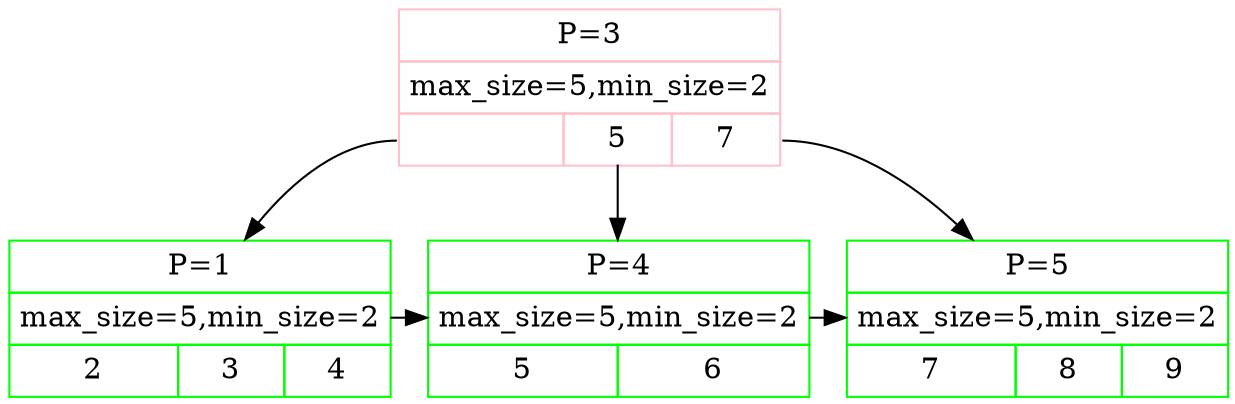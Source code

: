 digraph G {
INT_3[shape=plain color=pink label=<<TABLE BORDER="0" CELLBORDER="1" CELLSPACING="0" CELLPADDING="4">
<TR><TD COLSPAN="3">P=3</TD></TR>
<TR><TD COLSPAN="3">max_size=5,min_size=2</TD></TR>
<TR><TD PORT="p1"> </TD>
<TD PORT="p4">5</TD>
<TD PORT="p5">7</TD>
</TR></TABLE>>];
LEAF_1[shape=plain color=green label=<<TABLE BORDER="0" CELLBORDER="1" CELLSPACING="0" CELLPADDING="4">
<TR><TD COLSPAN="3">P=1</TD></TR>
<TR><TD COLSPAN="3">max_size=5,min_size=2</TD></TR>
<TR><TD>2</TD>
<TD>3</TD>
<TD>4</TD>
</TR></TABLE>>];
LEAF_1 -> LEAF_4;
{rank=same LEAF_1 LEAF_4};
INT_3:p1 -> LEAF_1;
LEAF_4[shape=plain color=green label=<<TABLE BORDER="0" CELLBORDER="1" CELLSPACING="0" CELLPADDING="4">
<TR><TD COLSPAN="2">P=4</TD></TR>
<TR><TD COLSPAN="2">max_size=5,min_size=2</TD></TR>
<TR><TD>5</TD>
<TD>6</TD>
</TR></TABLE>>];
LEAF_4 -> LEAF_5;
{rank=same LEAF_4 LEAF_5};
INT_3:p4 -> LEAF_4;
LEAF_5[shape=plain color=green label=<<TABLE BORDER="0" CELLBORDER="1" CELLSPACING="0" CELLPADDING="4">
<TR><TD COLSPAN="3">P=5</TD></TR>
<TR><TD COLSPAN="3">max_size=5,min_size=2</TD></TR>
<TR><TD>7</TD>
<TD>8</TD>
<TD>9</TD>
</TR></TABLE>>];
INT_3:p5 -> LEAF_5;
}
